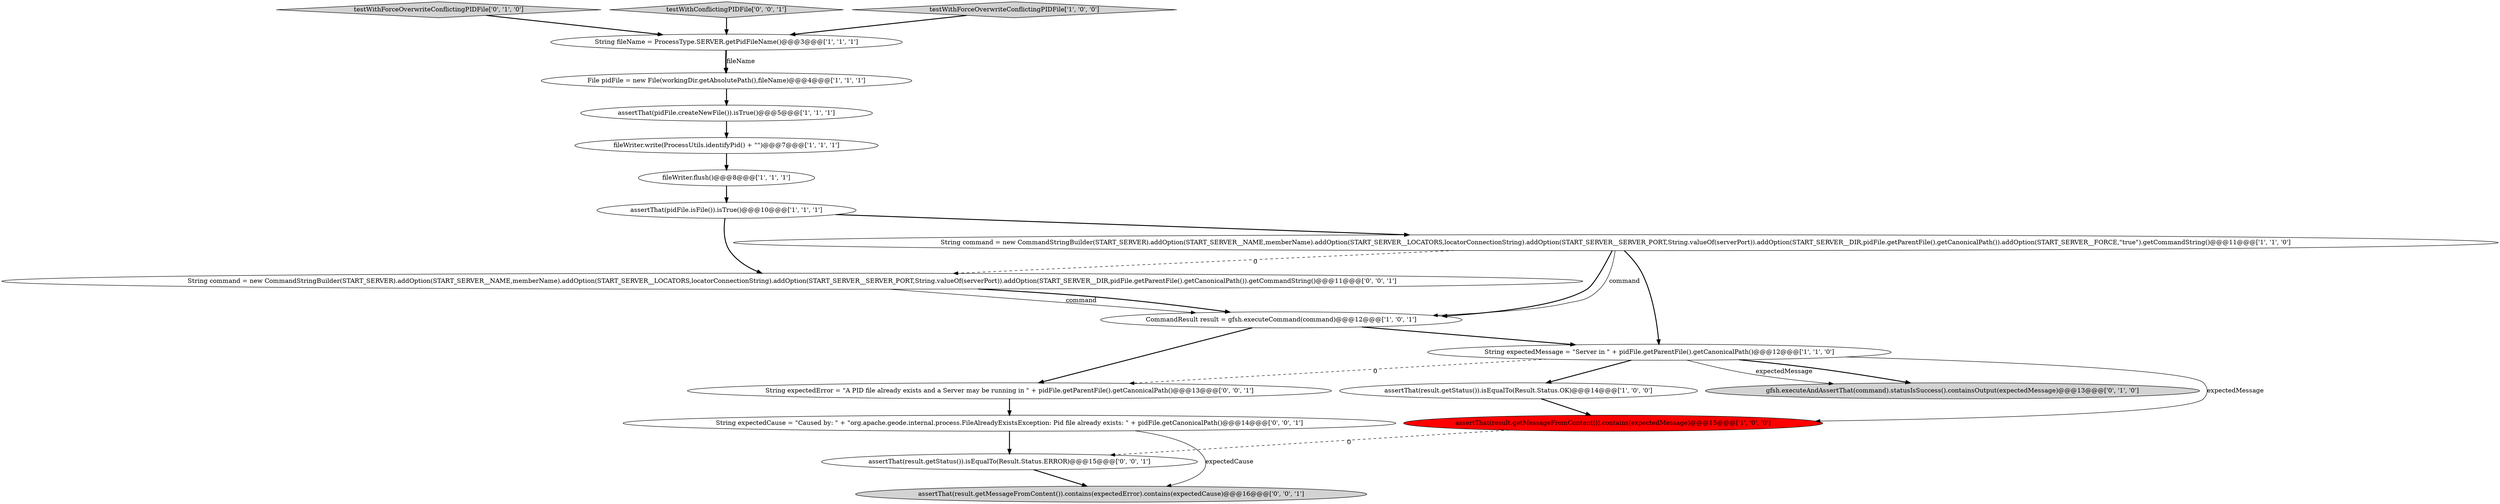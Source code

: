 digraph {
0 [style = filled, label = "File pidFile = new File(workingDir.getAbsolutePath(),fileName)@@@4@@@['1', '1', '1']", fillcolor = white, shape = ellipse image = "AAA0AAABBB1BBB"];
16 [style = filled, label = "String command = new CommandStringBuilder(START_SERVER).addOption(START_SERVER__NAME,memberName).addOption(START_SERVER__LOCATORS,locatorConnectionString).addOption(START_SERVER__SERVER_PORT,String.valueOf(serverPort)).addOption(START_SERVER__DIR,pidFile.getParentFile().getCanonicalPath()).getCommandString()@@@11@@@['0', '0', '1']", fillcolor = white, shape = ellipse image = "AAA0AAABBB3BBB"];
11 [style = filled, label = "fileWriter.flush()@@@8@@@['1', '1', '1']", fillcolor = white, shape = ellipse image = "AAA0AAABBB1BBB"];
9 [style = filled, label = "CommandResult result = gfsh.executeCommand(command)@@@12@@@['1', '0', '1']", fillcolor = white, shape = ellipse image = "AAA0AAABBB1BBB"];
13 [style = filled, label = "testWithForceOverwriteConflictingPIDFile['0', '1', '0']", fillcolor = lightgray, shape = diamond image = "AAA0AAABBB2BBB"];
3 [style = filled, label = "String command = new CommandStringBuilder(START_SERVER).addOption(START_SERVER__NAME,memberName).addOption(START_SERVER__LOCATORS,locatorConnectionString).addOption(START_SERVER__SERVER_PORT,String.valueOf(serverPort)).addOption(START_SERVER__DIR,pidFile.getParentFile().getCanonicalPath()).addOption(START_SERVER__FORCE,\"true\").getCommandString()@@@11@@@['1', '1', '0']", fillcolor = white, shape = ellipse image = "AAA0AAABBB1BBB"];
15 [style = filled, label = "testWithConflictingPIDFile['0', '0', '1']", fillcolor = lightgray, shape = diamond image = "AAA0AAABBB3BBB"];
17 [style = filled, label = "assertThat(result.getStatus()).isEqualTo(Result.Status.ERROR)@@@15@@@['0', '0', '1']", fillcolor = white, shape = ellipse image = "AAA0AAABBB3BBB"];
5 [style = filled, label = "testWithForceOverwriteConflictingPIDFile['1', '0', '0']", fillcolor = lightgray, shape = diamond image = "AAA0AAABBB1BBB"];
7 [style = filled, label = "String fileName = ProcessType.SERVER.getPidFileName()@@@3@@@['1', '1', '1']", fillcolor = white, shape = ellipse image = "AAA0AAABBB1BBB"];
14 [style = filled, label = "assertThat(result.getMessageFromContent()).contains(expectedError).contains(expectedCause)@@@16@@@['0', '0', '1']", fillcolor = lightgray, shape = ellipse image = "AAA0AAABBB3BBB"];
1 [style = filled, label = "assertThat(result.getMessageFromContent()).contains(expectedMessage)@@@15@@@['1', '0', '0']", fillcolor = red, shape = ellipse image = "AAA1AAABBB1BBB"];
18 [style = filled, label = "String expectedCause = \"Caused by: \" + \"org.apache.geode.internal.process.FileAlreadyExistsException: Pid file already exists: \" + pidFile.getCanonicalPath()@@@14@@@['0', '0', '1']", fillcolor = white, shape = ellipse image = "AAA0AAABBB3BBB"];
19 [style = filled, label = "String expectedError = \"A PID file already exists and a Server may be running in \" + pidFile.getParentFile().getCanonicalPath()@@@13@@@['0', '0', '1']", fillcolor = white, shape = ellipse image = "AAA0AAABBB3BBB"];
8 [style = filled, label = "assertThat(pidFile.createNewFile()).isTrue()@@@5@@@['1', '1', '1']", fillcolor = white, shape = ellipse image = "AAA0AAABBB1BBB"];
10 [style = filled, label = "assertThat(result.getStatus()).isEqualTo(Result.Status.OK)@@@14@@@['1', '0', '0']", fillcolor = white, shape = ellipse image = "AAA0AAABBB1BBB"];
2 [style = filled, label = "fileWriter.write(ProcessUtils.identifyPid() + \"\")@@@7@@@['1', '1', '1']", fillcolor = white, shape = ellipse image = "AAA0AAABBB1BBB"];
4 [style = filled, label = "String expectedMessage = \"Server in \" + pidFile.getParentFile().getCanonicalPath()@@@12@@@['1', '1', '0']", fillcolor = white, shape = ellipse image = "AAA0AAABBB1BBB"];
12 [style = filled, label = "gfsh.executeAndAssertThat(command).statusIsSuccess().containsOutput(expectedMessage)@@@13@@@['0', '1', '0']", fillcolor = lightgray, shape = ellipse image = "AAA0AAABBB2BBB"];
6 [style = filled, label = "assertThat(pidFile.isFile()).isTrue()@@@10@@@['1', '1', '1']", fillcolor = white, shape = ellipse image = "AAA0AAABBB1BBB"];
4->10 [style = bold, label=""];
6->3 [style = bold, label=""];
19->18 [style = bold, label=""];
15->7 [style = bold, label=""];
9->4 [style = bold, label=""];
11->6 [style = bold, label=""];
18->17 [style = bold, label=""];
7->0 [style = bold, label=""];
3->4 [style = bold, label=""];
3->9 [style = bold, label=""];
1->17 [style = dashed, label="0"];
4->1 [style = solid, label="expectedMessage"];
18->14 [style = solid, label="expectedCause"];
8->2 [style = bold, label=""];
17->14 [style = bold, label=""];
6->16 [style = bold, label=""];
3->9 [style = solid, label="command"];
16->9 [style = solid, label="command"];
13->7 [style = bold, label=""];
0->8 [style = bold, label=""];
4->12 [style = bold, label=""];
9->19 [style = bold, label=""];
5->7 [style = bold, label=""];
7->0 [style = solid, label="fileName"];
4->19 [style = dashed, label="0"];
10->1 [style = bold, label=""];
4->12 [style = solid, label="expectedMessage"];
2->11 [style = bold, label=""];
16->9 [style = bold, label=""];
3->16 [style = dashed, label="0"];
}
